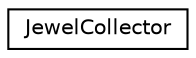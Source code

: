 digraph "Graphical Class Hierarchy"
{
 // LATEX_PDF_SIZE
  edge [fontname="Helvetica",fontsize="10",labelfontname="Helvetica",labelfontsize="10"];
  node [fontname="Helvetica",fontsize="10",shape=record];
  rankdir="LR";
  Node0 [label="JewelCollector",height=0.2,width=0.4,color="black", fillcolor="white", style="filled",URL="$class_jewel_collector.html",tooltip="Classe onde o jogo é construído."];
}
